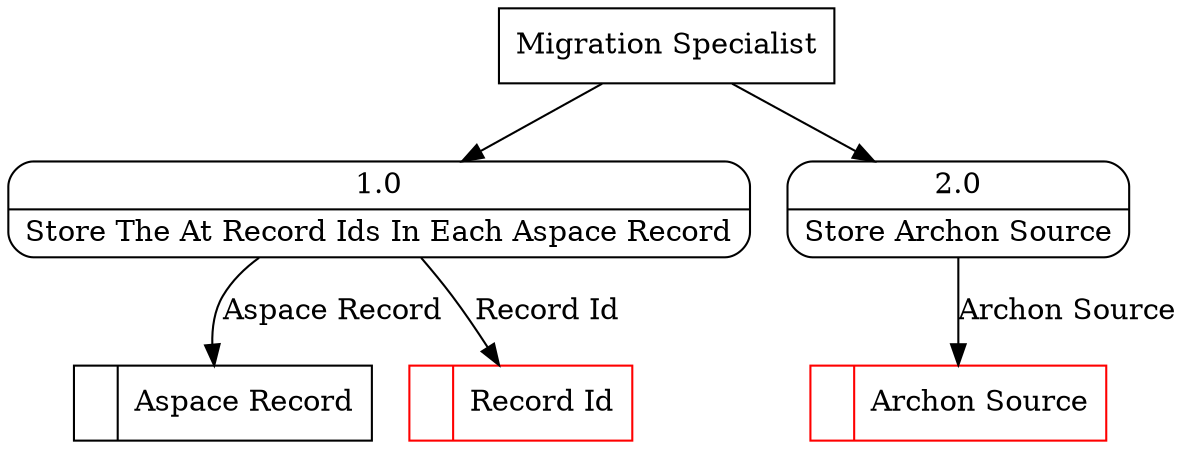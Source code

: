 digraph dfd2{ 
node[shape=record]
200 [label="<f0>  |<f1> Aspace Record " ];
201 [label="<f0>  |<f1> Archon Source " color=red];
202 [label="<f0>  |<f1> Record Id " color=red];
203 [label="Migration Specialist" shape=box];
204 [label="{<f0> 1.0|<f1> Store The At Record Ids In Each Aspace Record }" shape=Mrecord];
205 [label="{<f0> 2.0|<f1> Store Archon Source }" shape=Mrecord];
203 -> 204
203 -> 205
204 -> 202 [label="Record Id"]
204 -> 200 [label="Aspace Record"]
205 -> 201 [label="Archon Source"]
}